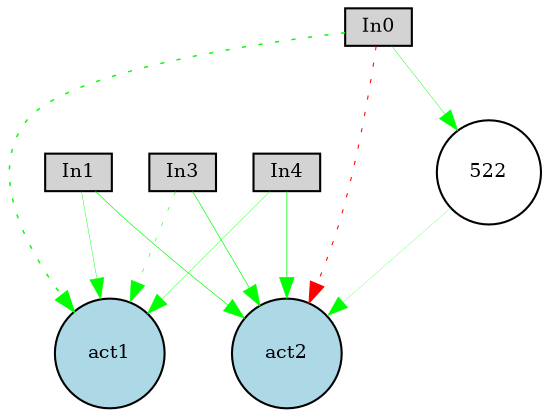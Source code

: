 digraph {
	node [fontsize=9 height=0.2 shape=circle width=0.2]
	In0 [fillcolor=lightgray shape=box style=filled]
	In1 [fillcolor=lightgray shape=box style=filled]
	In3 [fillcolor=lightgray shape=box style=filled]
	In4 [fillcolor=lightgray shape=box style=filled]
	act1 [fillcolor=lightblue style=filled]
	act2 [fillcolor=lightblue style=filled]
	522 [fillcolor=white style=filled]
	In0 -> act1 [color=green penwidth=0.7122426671355379 style=dotted]
	In0 -> act2 [color=red penwidth=0.5057592683382056 style=dotted]
	In1 -> act1 [color=green penwidth=0.20109805255809934 style=solid]
	In1 -> act2 [color=green penwidth=0.3248909489107995 style=solid]
	In3 -> act1 [color=green penwidth=0.26145895523624263 style=dotted]
	In3 -> act2 [color=green penwidth=0.3370145382146088 style=solid]
	In4 -> act1 [color=green penwidth=0.18130381880461977 style=solid]
	In4 -> act2 [color=green penwidth=0.34363528181932224 style=solid]
	In0 -> 522 [color=green penwidth=0.21283445120296413 style=solid]
	522 -> act2 [color=green penwidth=0.10801655407412855 style=solid]
}
